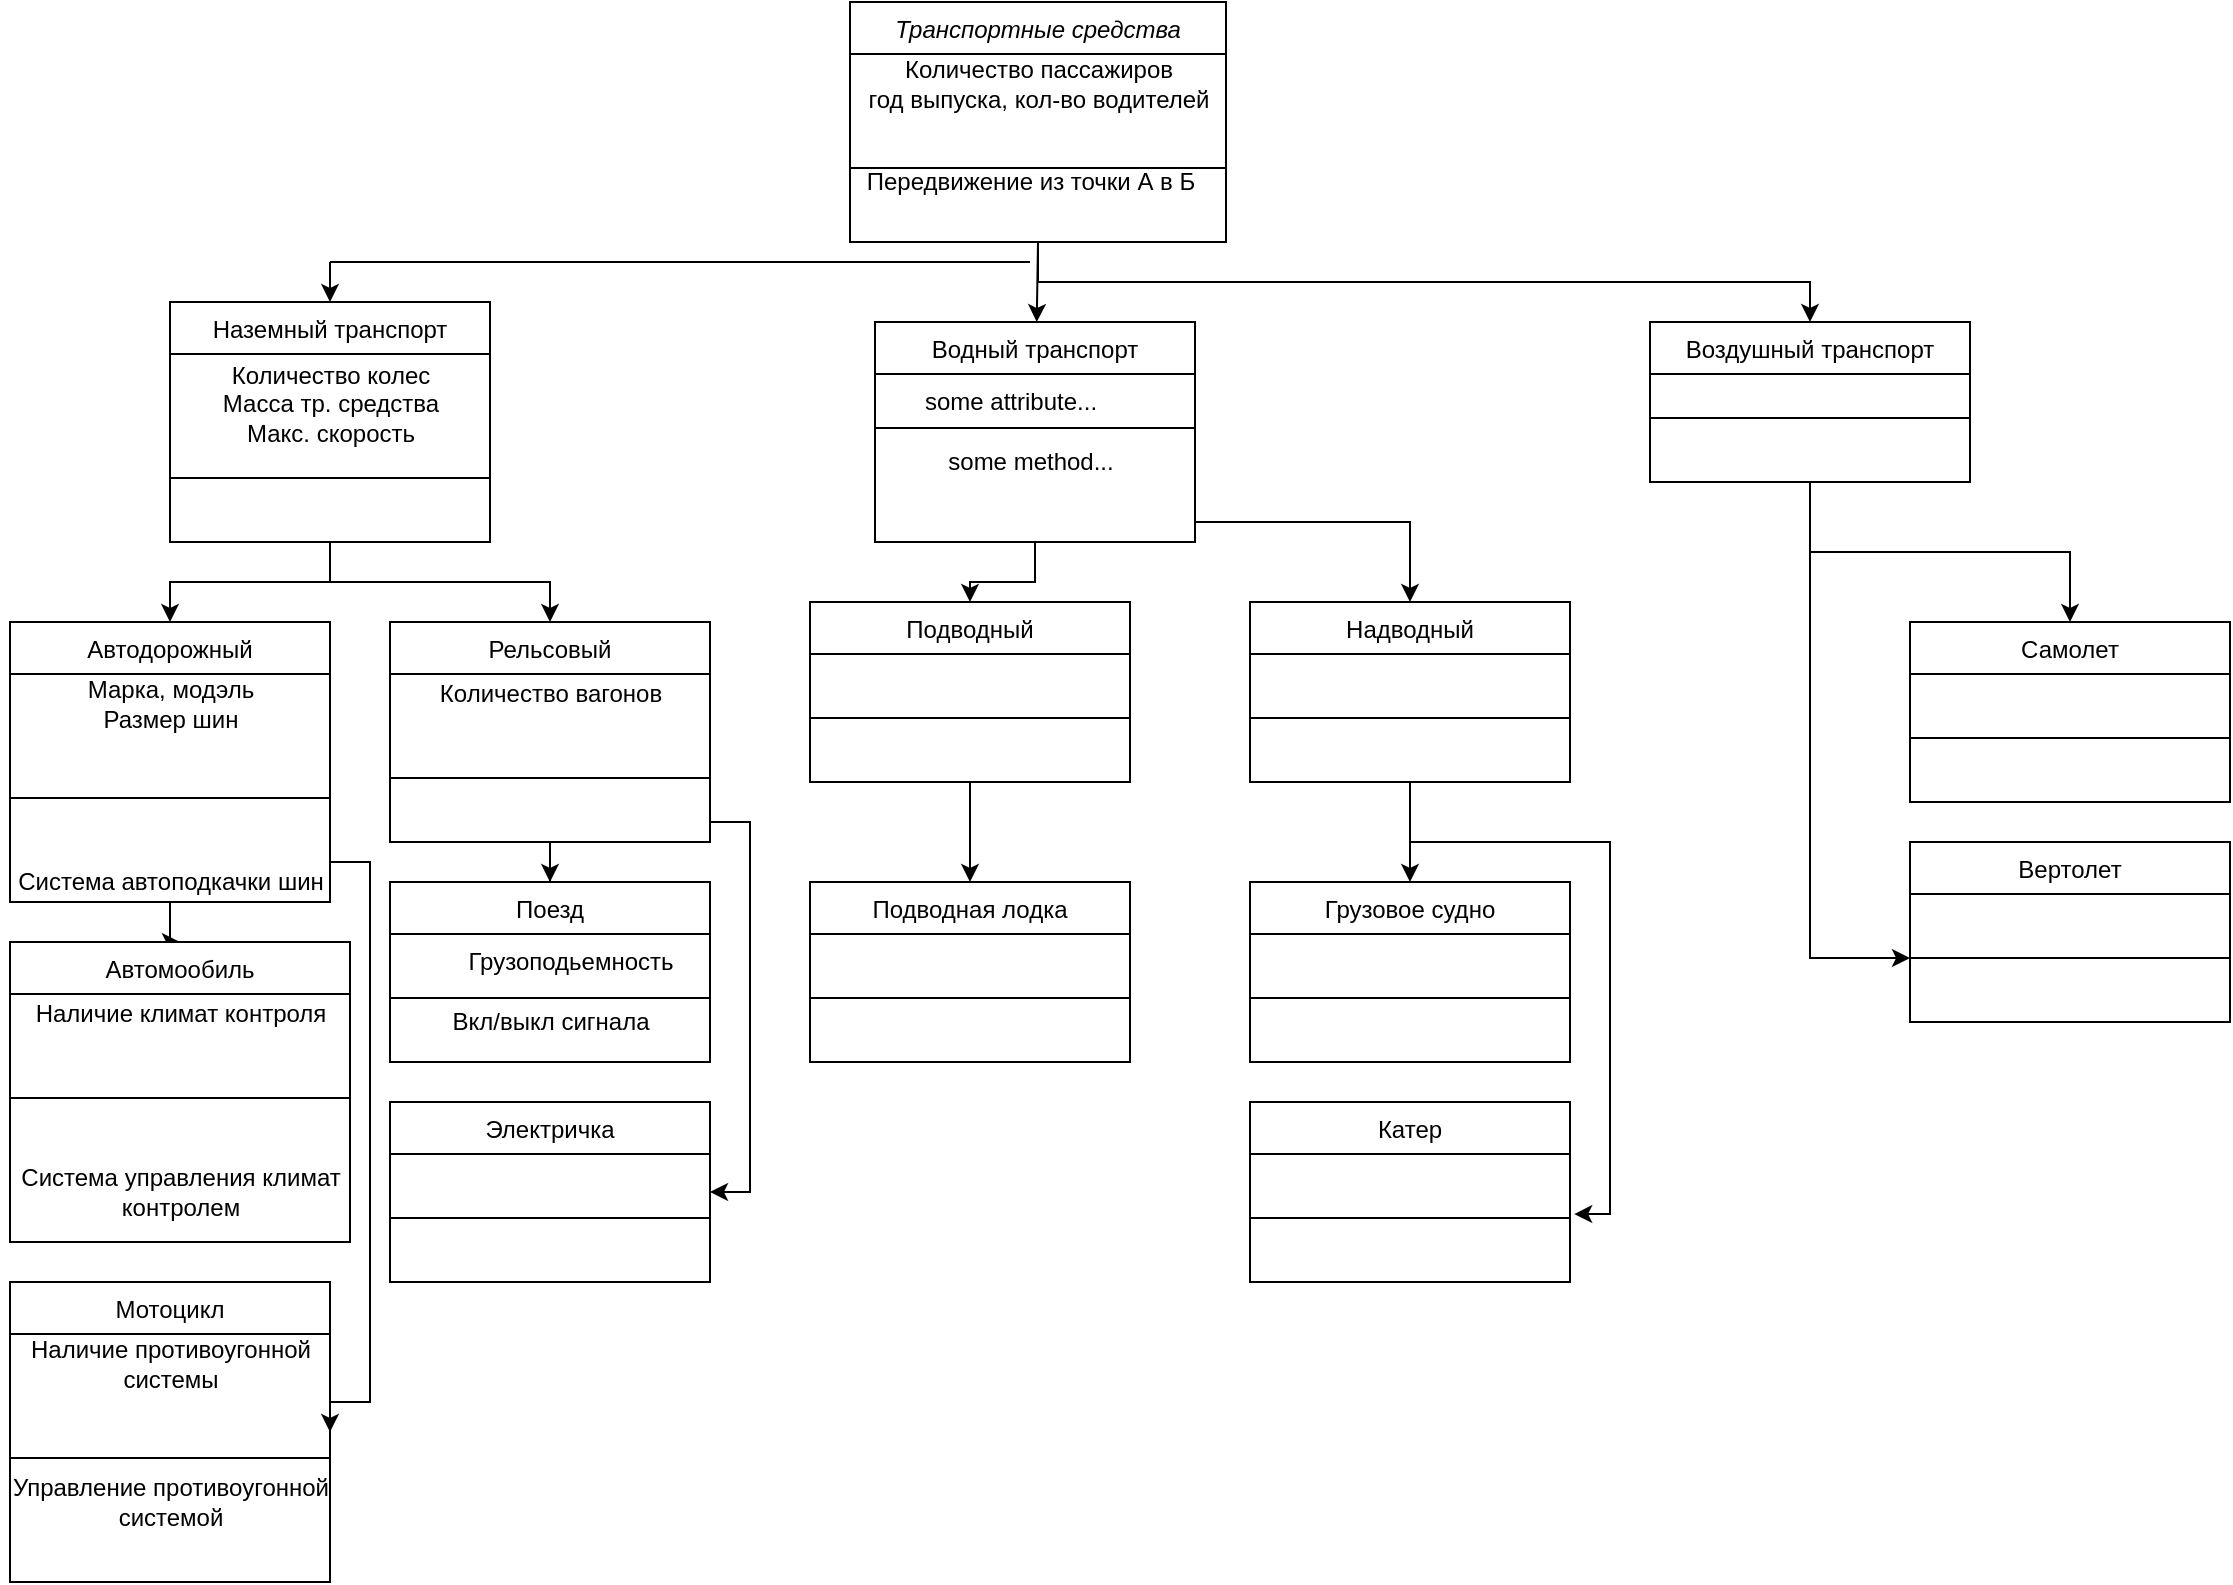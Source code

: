 <mxfile version="14.3.1" type="device"><diagram id="C5RBs43oDa-KdzZeNtuy" name="Page-1"><mxGraphModel dx="2591" dy="2416" grid="1" gridSize="10" guides="1" tooltips="1" connect="1" arrows="1" fold="1" page="1" pageScale="1" pageWidth="1169" pageHeight="1654" math="0" shadow="0"><root><mxCell id="WIyWlLk6GJQsqaUBKTNV-0"/><mxCell id="WIyWlLk6GJQsqaUBKTNV-1" parent="WIyWlLk6GJQsqaUBKTNV-0"/><mxCell id="bi4mZkpwRKONT6eKJsds-12" style="edgeStyle=orthogonalEdgeStyle;rounded=0;orthogonalLoop=1;jettySize=auto;html=1;exitX=0.5;exitY=1;exitDx=0;exitDy=0;" edge="1" parent="WIyWlLk6GJQsqaUBKTNV-1" source="zkfFHV4jXpPFQw0GAbJ--0" target="bi4mZkpwRKONT6eKJsds-9"><mxGeometry relative="1" as="geometry"/></mxCell><mxCell id="zkfFHV4jXpPFQw0GAbJ--0" value="Транспортные средства" style="swimlane;fontStyle=2;align=center;verticalAlign=top;childLayout=stackLayout;horizontal=1;startSize=26;horizontalStack=0;resizeParent=1;resizeLast=0;collapsible=1;marginBottom=0;rounded=0;shadow=0;strokeWidth=1;" parent="WIyWlLk6GJQsqaUBKTNV-1" vertex="1"><mxGeometry x="420" y="-280" width="188" height="120" as="geometry"><mxRectangle x="230" y="140" width="160" height="26" as="alternateBounds"/></mxGeometry></mxCell><mxCell id="bi4mZkpwRKONT6eKJsds-62" value="Количество пассажиров&lt;br&gt;год выпуска, кол-во водителей" style="text;html=1;align=center;verticalAlign=middle;resizable=0;points=[];autosize=1;" vertex="1" parent="zkfFHV4jXpPFQw0GAbJ--0"><mxGeometry y="26" width="188" height="30" as="geometry"/></mxCell><mxCell id="zkfFHV4jXpPFQw0GAbJ--4" value="" style="line;html=1;strokeWidth=1;align=left;verticalAlign=middle;spacingTop=-1;spacingLeft=3;spacingRight=3;rotatable=0;labelPosition=right;points=[];portConstraint=eastwest;" parent="zkfFHV4jXpPFQw0GAbJ--0" vertex="1"><mxGeometry y="56" width="188" height="54" as="geometry"/></mxCell><mxCell id="bi4mZkpwRKONT6eKJsds-21" style="edgeStyle=orthogonalEdgeStyle;rounded=0;orthogonalLoop=1;jettySize=auto;html=1;exitX=0.5;exitY=1;exitDx=0;exitDy=0;entryX=0.5;entryY=0;entryDx=0;entryDy=0;" edge="1" parent="WIyWlLk6GJQsqaUBKTNV-1" source="zkfFHV4jXpPFQw0GAbJ--6" target="bi4mZkpwRKONT6eKJsds-19"><mxGeometry relative="1" as="geometry"/></mxCell><mxCell id="bi4mZkpwRKONT6eKJsds-25" style="edgeStyle=orthogonalEdgeStyle;rounded=0;orthogonalLoop=1;jettySize=auto;html=1;entryX=0.5;entryY=0;entryDx=0;entryDy=0;" edge="1" parent="WIyWlLk6GJQsqaUBKTNV-1" source="zkfFHV4jXpPFQw0GAbJ--6" target="bi4mZkpwRKONT6eKJsds-22"><mxGeometry relative="1" as="geometry"/></mxCell><mxCell id="zkfFHV4jXpPFQw0GAbJ--6" value="Наземный транспорт" style="swimlane;fontStyle=0;align=center;verticalAlign=top;childLayout=stackLayout;horizontal=1;startSize=26;horizontalStack=0;resizeParent=1;resizeLast=0;collapsible=1;marginBottom=0;rounded=0;shadow=0;strokeWidth=1;" parent="WIyWlLk6GJQsqaUBKTNV-1" vertex="1"><mxGeometry x="80" y="-130" width="160" height="120" as="geometry"><mxRectangle x="130" y="380" width="160" height="26" as="alternateBounds"/></mxGeometry></mxCell><mxCell id="bi4mZkpwRKONT6eKJsds-65" value="Количество колес&lt;br&gt;Масса тр. средства&lt;br&gt;Макс. скорость" style="text;html=1;align=center;verticalAlign=middle;resizable=0;points=[];autosize=1;" vertex="1" parent="zkfFHV4jXpPFQw0GAbJ--6"><mxGeometry y="26" width="160" height="50" as="geometry"/></mxCell><mxCell id="zkfFHV4jXpPFQw0GAbJ--9" value="" style="line;html=1;strokeWidth=1;align=left;verticalAlign=middle;spacingTop=-1;spacingLeft=3;spacingRight=3;rotatable=0;labelPosition=right;points=[];portConstraint=eastwest;" parent="zkfFHV4jXpPFQw0GAbJ--6" vertex="1"><mxGeometry y="76" width="160" height="24" as="geometry"/></mxCell><mxCell id="bi4mZkpwRKONT6eKJsds-28" style="edgeStyle=orthogonalEdgeStyle;rounded=0;orthogonalLoop=1;jettySize=auto;html=1;" edge="1" parent="WIyWlLk6GJQsqaUBKTNV-1" source="zkfFHV4jXpPFQw0GAbJ--13" target="bi4mZkpwRKONT6eKJsds-26"><mxGeometry relative="1" as="geometry"/></mxCell><mxCell id="bi4mZkpwRKONT6eKJsds-31" style="edgeStyle=orthogonalEdgeStyle;rounded=0;orthogonalLoop=1;jettySize=auto;html=1;entryX=0.5;entryY=0;entryDx=0;entryDy=0;" edge="1" parent="WIyWlLk6GJQsqaUBKTNV-1" source="zkfFHV4jXpPFQw0GAbJ--13" target="bi4mZkpwRKONT6eKJsds-29"><mxGeometry relative="1" as="geometry"><Array as="points"><mxPoint x="513" y="-20"/><mxPoint x="700" y="-20"/></Array></mxGeometry></mxCell><mxCell id="zkfFHV4jXpPFQw0GAbJ--13" value="Водный транспорт" style="swimlane;fontStyle=0;align=center;verticalAlign=top;childLayout=stackLayout;horizontal=1;startSize=26;horizontalStack=0;resizeParent=1;resizeLast=0;collapsible=1;marginBottom=0;rounded=0;shadow=0;strokeWidth=1;" parent="WIyWlLk6GJQsqaUBKTNV-1" vertex="1"><mxGeometry x="432.5" y="-120" width="160" height="110" as="geometry"><mxRectangle x="340" y="380" width="170" height="26" as="alternateBounds"/></mxGeometry></mxCell><mxCell id="zkfFHV4jXpPFQw0GAbJ--15" value="" style="line;html=1;strokeWidth=1;align=left;verticalAlign=middle;spacingTop=-1;spacingLeft=3;spacingRight=3;rotatable=0;labelPosition=right;points=[];portConstraint=eastwest;" parent="zkfFHV4jXpPFQw0GAbJ--13" vertex="1"><mxGeometry y="26" width="160" height="54" as="geometry"/></mxCell><mxCell id="bi4mZkpwRKONT6eKJsds-6" value="" style="endArrow=classic;html=1;exitX=0.5;exitY=1;exitDx=0;exitDy=0;" edge="1" parent="WIyWlLk6GJQsqaUBKTNV-1" source="zkfFHV4jXpPFQw0GAbJ--0" target="zkfFHV4jXpPFQw0GAbJ--13"><mxGeometry width="50" height="50" relative="1" as="geometry"><mxPoint x="380" y="-140" as="sourcePoint"/><mxPoint x="440" y="110" as="targetPoint"/></mxGeometry></mxCell><mxCell id="bi4mZkpwRKONT6eKJsds-34" style="edgeStyle=orthogonalEdgeStyle;rounded=0;orthogonalLoop=1;jettySize=auto;html=1;entryX=0.5;entryY=0;entryDx=0;entryDy=0;" edge="1" parent="WIyWlLk6GJQsqaUBKTNV-1" source="bi4mZkpwRKONT6eKJsds-9" target="bi4mZkpwRKONT6eKJsds-32"><mxGeometry relative="1" as="geometry"/></mxCell><mxCell id="bi4mZkpwRKONT6eKJsds-37" style="edgeStyle=orthogonalEdgeStyle;rounded=0;orthogonalLoop=1;jettySize=auto;html=1;" edge="1" parent="WIyWlLk6GJQsqaUBKTNV-1" source="bi4mZkpwRKONT6eKJsds-9" target="bi4mZkpwRKONT6eKJsds-36"><mxGeometry relative="1" as="geometry"/></mxCell><mxCell id="bi4mZkpwRKONT6eKJsds-9" value="Воздушный транспорт" style="swimlane;fontStyle=0;align=center;verticalAlign=top;childLayout=stackLayout;horizontal=1;startSize=26;horizontalStack=0;resizeParent=1;resizeLast=0;collapsible=1;marginBottom=0;rounded=0;shadow=0;strokeWidth=1;" vertex="1" parent="WIyWlLk6GJQsqaUBKTNV-1"><mxGeometry x="820" y="-120" width="160" height="80" as="geometry"><mxRectangle x="340" y="380" width="170" height="26" as="alternateBounds"/></mxGeometry></mxCell><mxCell id="bi4mZkpwRKONT6eKJsds-11" value="" style="line;html=1;strokeWidth=1;align=left;verticalAlign=middle;spacingTop=-1;spacingLeft=3;spacingRight=3;rotatable=0;labelPosition=right;points=[];portConstraint=eastwest;" vertex="1" parent="bi4mZkpwRKONT6eKJsds-9"><mxGeometry y="26" width="160" height="44" as="geometry"/></mxCell><mxCell id="bi4mZkpwRKONT6eKJsds-16" value="" style="endArrow=none;html=1;" edge="1" parent="WIyWlLk6GJQsqaUBKTNV-1"><mxGeometry width="50" height="50" relative="1" as="geometry"><mxPoint x="160" y="-150" as="sourcePoint"/><mxPoint x="510" y="-150" as="targetPoint"/></mxGeometry></mxCell><mxCell id="bi4mZkpwRKONT6eKJsds-17" value="" style="endArrow=classic;html=1;entryX=0.5;entryY=0;entryDx=0;entryDy=0;" edge="1" parent="WIyWlLk6GJQsqaUBKTNV-1" target="zkfFHV4jXpPFQw0GAbJ--6"><mxGeometry width="50" height="50" relative="1" as="geometry"><mxPoint x="160" y="-150" as="sourcePoint"/><mxPoint x="630" y="110" as="targetPoint"/></mxGeometry></mxCell><mxCell id="bi4mZkpwRKONT6eKJsds-40" style="edgeStyle=orthogonalEdgeStyle;rounded=0;orthogonalLoop=1;jettySize=auto;html=1;" edge="1" parent="WIyWlLk6GJQsqaUBKTNV-1" source="bi4mZkpwRKONT6eKJsds-19" target="bi4mZkpwRKONT6eKJsds-38"><mxGeometry relative="1" as="geometry"/></mxCell><mxCell id="bi4mZkpwRKONT6eKJsds-43" style="edgeStyle=orthogonalEdgeStyle;rounded=0;orthogonalLoop=1;jettySize=auto;html=1;entryX=1;entryY=0.5;entryDx=0;entryDy=0;" edge="1" parent="WIyWlLk6GJQsqaUBKTNV-1" source="bi4mZkpwRKONT6eKJsds-19" target="bi4mZkpwRKONT6eKJsds-41"><mxGeometry relative="1" as="geometry"><Array as="points"><mxPoint x="180" y="150"/><mxPoint x="180" y="420"/></Array></mxGeometry></mxCell><mxCell id="bi4mZkpwRKONT6eKJsds-19" value="Автодорожный" style="swimlane;fontStyle=0;align=center;verticalAlign=top;childLayout=stackLayout;horizontal=1;startSize=26;horizontalStack=0;resizeParent=1;resizeLast=0;collapsible=1;marginBottom=0;rounded=0;shadow=0;strokeWidth=1;" vertex="1" parent="WIyWlLk6GJQsqaUBKTNV-1"><mxGeometry y="30" width="160" height="140" as="geometry"><mxRectangle x="130" y="380" width="160" height="26" as="alternateBounds"/></mxGeometry></mxCell><mxCell id="bi4mZkpwRKONT6eKJsds-67" value="Марка, модэль &lt;br&gt;Размер шин" style="text;html=1;align=center;verticalAlign=middle;resizable=0;points=[];autosize=1;" vertex="1" parent="bi4mZkpwRKONT6eKJsds-19"><mxGeometry y="26" width="160" height="30" as="geometry"/></mxCell><mxCell id="bi4mZkpwRKONT6eKJsds-20" value="" style="line;html=1;strokeWidth=1;align=left;verticalAlign=middle;spacingTop=-1;spacingLeft=3;spacingRight=3;rotatable=0;labelPosition=right;points=[];portConstraint=eastwest;" vertex="1" parent="bi4mZkpwRKONT6eKJsds-19"><mxGeometry y="56" width="160" height="64" as="geometry"/></mxCell><mxCell id="bi4mZkpwRKONT6eKJsds-77" value="Система автоподкачки шин" style="text;html=1;align=center;verticalAlign=middle;resizable=0;points=[];autosize=1;" vertex="1" parent="bi4mZkpwRKONT6eKJsds-19"><mxGeometry y="120" width="160" height="20" as="geometry"/></mxCell><mxCell id="bi4mZkpwRKONT6eKJsds-46" style="edgeStyle=orthogonalEdgeStyle;rounded=0;orthogonalLoop=1;jettySize=auto;html=1;" edge="1" parent="WIyWlLk6GJQsqaUBKTNV-1" source="bi4mZkpwRKONT6eKJsds-22" target="bi4mZkpwRKONT6eKJsds-44"><mxGeometry relative="1" as="geometry"/></mxCell><mxCell id="bi4mZkpwRKONT6eKJsds-49" style="edgeStyle=orthogonalEdgeStyle;rounded=0;orthogonalLoop=1;jettySize=auto;html=1;entryX=1;entryY=0.5;entryDx=0;entryDy=0;" edge="1" parent="WIyWlLk6GJQsqaUBKTNV-1" source="bi4mZkpwRKONT6eKJsds-22" target="bi4mZkpwRKONT6eKJsds-47"><mxGeometry relative="1" as="geometry"><Array as="points"><mxPoint x="260" y="130"/><mxPoint x="370" y="130"/><mxPoint x="370" y="305"/></Array></mxGeometry></mxCell><mxCell id="bi4mZkpwRKONT6eKJsds-22" value="Рельсовый" style="swimlane;fontStyle=0;align=center;verticalAlign=top;childLayout=stackLayout;horizontal=1;startSize=26;horizontalStack=0;resizeParent=1;resizeLast=0;collapsible=1;marginBottom=0;rounded=0;shadow=0;strokeWidth=1;" vertex="1" parent="WIyWlLk6GJQsqaUBKTNV-1"><mxGeometry x="190" y="30" width="160" height="110" as="geometry"><mxRectangle x="130" y="380" width="160" height="26" as="alternateBounds"/></mxGeometry></mxCell><mxCell id="bi4mZkpwRKONT6eKJsds-68" value="Количество вагонов" style="text;html=1;align=center;verticalAlign=middle;resizable=0;points=[];autosize=1;" vertex="1" parent="bi4mZkpwRKONT6eKJsds-22"><mxGeometry y="26" width="160" height="20" as="geometry"/></mxCell><mxCell id="bi4mZkpwRKONT6eKJsds-23" value="" style="line;html=1;strokeWidth=1;align=left;verticalAlign=middle;spacingTop=-1;spacingLeft=3;spacingRight=3;rotatable=0;labelPosition=right;points=[];portConstraint=eastwest;" vertex="1" parent="bi4mZkpwRKONT6eKJsds-22"><mxGeometry y="46" width="160" height="64" as="geometry"/></mxCell><mxCell id="bi4mZkpwRKONT6eKJsds-53" style="edgeStyle=orthogonalEdgeStyle;rounded=0;orthogonalLoop=1;jettySize=auto;html=1;entryX=0.5;entryY=0;entryDx=0;entryDy=0;" edge="1" parent="WIyWlLk6GJQsqaUBKTNV-1" source="bi4mZkpwRKONT6eKJsds-26" target="bi4mZkpwRKONT6eKJsds-50"><mxGeometry relative="1" as="geometry"/></mxCell><mxCell id="bi4mZkpwRKONT6eKJsds-26" value="Подводный" style="swimlane;fontStyle=0;align=center;verticalAlign=top;childLayout=stackLayout;horizontal=1;startSize=26;horizontalStack=0;resizeParent=1;resizeLast=0;collapsible=1;marginBottom=0;rounded=0;shadow=0;strokeWidth=1;" vertex="1" parent="WIyWlLk6GJQsqaUBKTNV-1"><mxGeometry x="400" y="20" width="160" height="90" as="geometry"><mxRectangle x="130" y="380" width="160" height="26" as="alternateBounds"/></mxGeometry></mxCell><mxCell id="bi4mZkpwRKONT6eKJsds-27" value="" style="line;html=1;strokeWidth=1;align=left;verticalAlign=middle;spacingTop=-1;spacingLeft=3;spacingRight=3;rotatable=0;labelPosition=right;points=[];portConstraint=eastwest;" vertex="1" parent="bi4mZkpwRKONT6eKJsds-26"><mxGeometry y="26" width="160" height="64" as="geometry"/></mxCell><mxCell id="bi4mZkpwRKONT6eKJsds-56" style="edgeStyle=orthogonalEdgeStyle;rounded=0;orthogonalLoop=1;jettySize=auto;html=1;entryX=0.5;entryY=0;entryDx=0;entryDy=0;" edge="1" parent="WIyWlLk6GJQsqaUBKTNV-1" source="bi4mZkpwRKONT6eKJsds-29" target="bi4mZkpwRKONT6eKJsds-54"><mxGeometry relative="1" as="geometry"/></mxCell><mxCell id="bi4mZkpwRKONT6eKJsds-60" style="edgeStyle=orthogonalEdgeStyle;rounded=0;orthogonalLoop=1;jettySize=auto;html=1;entryX=1.013;entryY=0.469;entryDx=0;entryDy=0;entryPerimeter=0;" edge="1" parent="WIyWlLk6GJQsqaUBKTNV-1" source="bi4mZkpwRKONT6eKJsds-29" target="bi4mZkpwRKONT6eKJsds-59"><mxGeometry relative="1" as="geometry"><Array as="points"><mxPoint x="700" y="140"/><mxPoint x="800" y="140"/><mxPoint x="800" y="326"/></Array></mxGeometry></mxCell><mxCell id="bi4mZkpwRKONT6eKJsds-29" value="Надводный" style="swimlane;fontStyle=0;align=center;verticalAlign=top;childLayout=stackLayout;horizontal=1;startSize=26;horizontalStack=0;resizeParent=1;resizeLast=0;collapsible=1;marginBottom=0;rounded=0;shadow=0;strokeWidth=1;" vertex="1" parent="WIyWlLk6GJQsqaUBKTNV-1"><mxGeometry x="620" y="20" width="160" height="90" as="geometry"><mxRectangle x="130" y="380" width="160" height="26" as="alternateBounds"/></mxGeometry></mxCell><mxCell id="bi4mZkpwRKONT6eKJsds-30" value="" style="line;html=1;strokeWidth=1;align=left;verticalAlign=middle;spacingTop=-1;spacingLeft=3;spacingRight=3;rotatable=0;labelPosition=right;points=[];portConstraint=eastwest;" vertex="1" parent="bi4mZkpwRKONT6eKJsds-29"><mxGeometry y="26" width="160" height="64" as="geometry"/></mxCell><mxCell id="bi4mZkpwRKONT6eKJsds-32" value="Самолет" style="swimlane;fontStyle=0;align=center;verticalAlign=top;childLayout=stackLayout;horizontal=1;startSize=26;horizontalStack=0;resizeParent=1;resizeLast=0;collapsible=1;marginBottom=0;rounded=0;shadow=0;strokeWidth=1;" vertex="1" parent="WIyWlLk6GJQsqaUBKTNV-1"><mxGeometry x="950" y="30" width="160" height="90" as="geometry"><mxRectangle x="130" y="380" width="160" height="26" as="alternateBounds"/></mxGeometry></mxCell><mxCell id="bi4mZkpwRKONT6eKJsds-33" value="" style="line;html=1;strokeWidth=1;align=left;verticalAlign=middle;spacingTop=-1;spacingLeft=3;spacingRight=3;rotatable=0;labelPosition=right;points=[];portConstraint=eastwest;" vertex="1" parent="bi4mZkpwRKONT6eKJsds-32"><mxGeometry y="26" width="160" height="64" as="geometry"/></mxCell><mxCell id="bi4mZkpwRKONT6eKJsds-35" value="Вертолет" style="swimlane;fontStyle=0;align=center;verticalAlign=top;childLayout=stackLayout;horizontal=1;startSize=26;horizontalStack=0;resizeParent=1;resizeLast=0;collapsible=1;marginBottom=0;rounded=0;shadow=0;strokeWidth=1;" vertex="1" parent="WIyWlLk6GJQsqaUBKTNV-1"><mxGeometry x="950" y="140" width="160" height="90" as="geometry"><mxRectangle x="130" y="380" width="160" height="26" as="alternateBounds"/></mxGeometry></mxCell><mxCell id="bi4mZkpwRKONT6eKJsds-36" value="" style="line;html=1;strokeWidth=1;align=left;verticalAlign=middle;spacingTop=-1;spacingLeft=3;spacingRight=3;rotatable=0;labelPosition=right;points=[];portConstraint=eastwest;" vertex="1" parent="bi4mZkpwRKONT6eKJsds-35"><mxGeometry y="26" width="160" height="64" as="geometry"/></mxCell><mxCell id="bi4mZkpwRKONT6eKJsds-38" value="Автомообиль" style="swimlane;fontStyle=0;align=center;verticalAlign=top;childLayout=stackLayout;horizontal=1;startSize=26;horizontalStack=0;resizeParent=1;resizeLast=0;collapsible=1;marginBottom=0;rounded=0;shadow=0;strokeWidth=1;" vertex="1" parent="WIyWlLk6GJQsqaUBKTNV-1"><mxGeometry y="190" width="170" height="150" as="geometry"><mxRectangle x="130" y="380" width="160" height="26" as="alternateBounds"/></mxGeometry></mxCell><mxCell id="bi4mZkpwRKONT6eKJsds-70" value="Наличие климат контроля" style="text;html=1;align=center;verticalAlign=middle;resizable=0;points=[];autosize=1;" vertex="1" parent="bi4mZkpwRKONT6eKJsds-38"><mxGeometry y="26" width="170" height="20" as="geometry"/></mxCell><mxCell id="bi4mZkpwRKONT6eKJsds-39" value="" style="line;html=1;strokeWidth=1;align=left;verticalAlign=middle;spacingTop=-1;spacingLeft=3;spacingRight=3;rotatable=0;labelPosition=right;points=[];portConstraint=eastwest;" vertex="1" parent="bi4mZkpwRKONT6eKJsds-38"><mxGeometry y="46" width="170" height="64" as="geometry"/></mxCell><mxCell id="bi4mZkpwRKONT6eKJsds-71" value="Система управления климат&lt;br&gt;контролем" style="text;html=1;align=center;verticalAlign=middle;resizable=0;points=[];autosize=1;" vertex="1" parent="bi4mZkpwRKONT6eKJsds-38"><mxGeometry y="110" width="170" height="30" as="geometry"/></mxCell><mxCell id="bi4mZkpwRKONT6eKJsds-41" value="Мотоцикл" style="swimlane;fontStyle=0;align=center;verticalAlign=top;childLayout=stackLayout;horizontal=1;startSize=26;horizontalStack=0;resizeParent=1;resizeLast=0;collapsible=1;marginBottom=0;rounded=0;shadow=0;strokeWidth=1;" vertex="1" parent="WIyWlLk6GJQsqaUBKTNV-1"><mxGeometry y="360" width="160" height="150" as="geometry"><mxRectangle x="130" y="380" width="160" height="26" as="alternateBounds"/></mxGeometry></mxCell><mxCell id="bi4mZkpwRKONT6eKJsds-78" value="Наличие противоугонной&lt;br&gt;системы" style="text;html=1;align=center;verticalAlign=middle;resizable=0;points=[];autosize=1;" vertex="1" parent="bi4mZkpwRKONT6eKJsds-41"><mxGeometry y="26" width="160" height="30" as="geometry"/></mxCell><mxCell id="bi4mZkpwRKONT6eKJsds-42" value="" style="line;html=1;strokeWidth=1;align=left;verticalAlign=middle;spacingTop=-1;spacingLeft=3;spacingRight=3;rotatable=0;labelPosition=right;points=[];portConstraint=eastwest;" vertex="1" parent="bi4mZkpwRKONT6eKJsds-41"><mxGeometry y="56" width="160" height="64" as="geometry"/></mxCell><mxCell id="bi4mZkpwRKONT6eKJsds-44" value="Поезд" style="swimlane;fontStyle=0;align=center;verticalAlign=top;childLayout=stackLayout;horizontal=1;startSize=26;horizontalStack=0;resizeParent=1;resizeLast=0;collapsible=1;marginBottom=0;rounded=0;shadow=0;strokeWidth=1;" vertex="1" parent="WIyWlLk6GJQsqaUBKTNV-1"><mxGeometry x="190" y="160" width="160" height="90" as="geometry"><mxRectangle x="130" y="380" width="160" height="26" as="alternateBounds"/></mxGeometry></mxCell><mxCell id="bi4mZkpwRKONT6eKJsds-45" value="" style="line;html=1;strokeWidth=1;align=left;verticalAlign=middle;spacingTop=-1;spacingLeft=3;spacingRight=3;rotatable=0;labelPosition=right;points=[];portConstraint=eastwest;" vertex="1" parent="bi4mZkpwRKONT6eKJsds-44"><mxGeometry y="26" width="160" height="64" as="geometry"/></mxCell><mxCell id="bi4mZkpwRKONT6eKJsds-47" value="Электричка" style="swimlane;fontStyle=0;align=center;verticalAlign=top;childLayout=stackLayout;horizontal=1;startSize=26;horizontalStack=0;resizeParent=1;resizeLast=0;collapsible=1;marginBottom=0;rounded=0;shadow=0;strokeWidth=1;" vertex="1" parent="WIyWlLk6GJQsqaUBKTNV-1"><mxGeometry x="190" y="270" width="160" height="90" as="geometry"><mxRectangle x="130" y="380" width="160" height="26" as="alternateBounds"/></mxGeometry></mxCell><mxCell id="bi4mZkpwRKONT6eKJsds-48" value="" style="line;html=1;strokeWidth=1;align=left;verticalAlign=middle;spacingTop=-1;spacingLeft=3;spacingRight=3;rotatable=0;labelPosition=right;points=[];portConstraint=eastwest;" vertex="1" parent="bi4mZkpwRKONT6eKJsds-47"><mxGeometry y="26" width="160" height="64" as="geometry"/></mxCell><mxCell id="bi4mZkpwRKONT6eKJsds-50" value="Подводная лодка" style="swimlane;fontStyle=0;align=center;verticalAlign=top;childLayout=stackLayout;horizontal=1;startSize=26;horizontalStack=0;resizeParent=1;resizeLast=0;collapsible=1;marginBottom=0;rounded=0;shadow=0;strokeWidth=1;" vertex="1" parent="WIyWlLk6GJQsqaUBKTNV-1"><mxGeometry x="400" y="160" width="160" height="90" as="geometry"><mxRectangle x="130" y="380" width="160" height="26" as="alternateBounds"/></mxGeometry></mxCell><mxCell id="bi4mZkpwRKONT6eKJsds-51" value="" style="line;html=1;strokeWidth=1;align=left;verticalAlign=middle;spacingTop=-1;spacingLeft=3;spacingRight=3;rotatable=0;labelPosition=right;points=[];portConstraint=eastwest;" vertex="1" parent="bi4mZkpwRKONT6eKJsds-50"><mxGeometry y="26" width="160" height="64" as="geometry"/></mxCell><mxCell id="bi4mZkpwRKONT6eKJsds-54" value="Грузовое судно" style="swimlane;fontStyle=0;align=center;verticalAlign=top;childLayout=stackLayout;horizontal=1;startSize=26;horizontalStack=0;resizeParent=1;resizeLast=0;collapsible=1;marginBottom=0;rounded=0;shadow=0;strokeWidth=1;" vertex="1" parent="WIyWlLk6GJQsqaUBKTNV-1"><mxGeometry x="620" y="160" width="160" height="90" as="geometry"><mxRectangle x="130" y="380" width="160" height="26" as="alternateBounds"/></mxGeometry></mxCell><mxCell id="bi4mZkpwRKONT6eKJsds-55" value="" style="line;html=1;strokeWidth=1;align=left;verticalAlign=middle;spacingTop=-1;spacingLeft=3;spacingRight=3;rotatable=0;labelPosition=right;points=[];portConstraint=eastwest;" vertex="1" parent="bi4mZkpwRKONT6eKJsds-54"><mxGeometry y="26" width="160" height="64" as="geometry"/></mxCell><mxCell id="bi4mZkpwRKONT6eKJsds-58" value="Катер" style="swimlane;fontStyle=0;align=center;verticalAlign=top;childLayout=stackLayout;horizontal=1;startSize=26;horizontalStack=0;resizeParent=1;resizeLast=0;collapsible=1;marginBottom=0;rounded=0;shadow=0;strokeWidth=1;" vertex="1" parent="WIyWlLk6GJQsqaUBKTNV-1"><mxGeometry x="620" y="270" width="160" height="90" as="geometry"><mxRectangle x="130" y="380" width="160" height="26" as="alternateBounds"/></mxGeometry></mxCell><mxCell id="bi4mZkpwRKONT6eKJsds-59" value="" style="line;html=1;strokeWidth=1;align=left;verticalAlign=middle;spacingTop=-1;spacingLeft=3;spacingRight=3;rotatable=0;labelPosition=right;points=[];portConstraint=eastwest;" vertex="1" parent="bi4mZkpwRKONT6eKJsds-58"><mxGeometry y="26" width="160" height="64" as="geometry"/></mxCell><mxCell id="bi4mZkpwRKONT6eKJsds-64" value="Передвижение из точки А в Б" style="text;html=1;align=center;verticalAlign=middle;resizable=0;points=[];autosize=1;" vertex="1" parent="WIyWlLk6GJQsqaUBKTNV-1"><mxGeometry x="420" y="-200" width="180" height="20" as="geometry"/></mxCell><mxCell id="bi4mZkpwRKONT6eKJsds-72" value="Грузоподьемность" style="text;html=1;align=center;verticalAlign=middle;resizable=0;points=[];autosize=1;" vertex="1" parent="WIyWlLk6GJQsqaUBKTNV-1"><mxGeometry x="220" y="190" width="120" height="20" as="geometry"/></mxCell><mxCell id="bi4mZkpwRKONT6eKJsds-73" value="Вкл/выкл сигнала" style="text;html=1;align=center;verticalAlign=middle;resizable=0;points=[];autosize=1;" vertex="1" parent="WIyWlLk6GJQsqaUBKTNV-1"><mxGeometry x="215" y="220" width="110" height="20" as="geometry"/></mxCell><mxCell id="bi4mZkpwRKONT6eKJsds-79" value="Управление противоугонной&lt;br&gt;системой" style="text;html=1;align=center;verticalAlign=middle;resizable=0;points=[];autosize=1;" vertex="1" parent="WIyWlLk6GJQsqaUBKTNV-1"><mxGeometry x="-5" y="455" width="170" height="30" as="geometry"/></mxCell><mxCell id="bi4mZkpwRKONT6eKJsds-81" value="some attribute..." style="text;html=1;align=center;verticalAlign=middle;resizable=0;points=[];autosize=1;" vertex="1" parent="WIyWlLk6GJQsqaUBKTNV-1"><mxGeometry x="450" y="-90" width="100" height="20" as="geometry"/></mxCell><mxCell id="bi4mZkpwRKONT6eKJsds-83" value="some method..." style="text;html=1;align=center;verticalAlign=middle;resizable=0;points=[];autosize=1;" vertex="1" parent="WIyWlLk6GJQsqaUBKTNV-1"><mxGeometry x="460" y="-60" width="100" height="20" as="geometry"/></mxCell></root></mxGraphModel></diagram></mxfile>